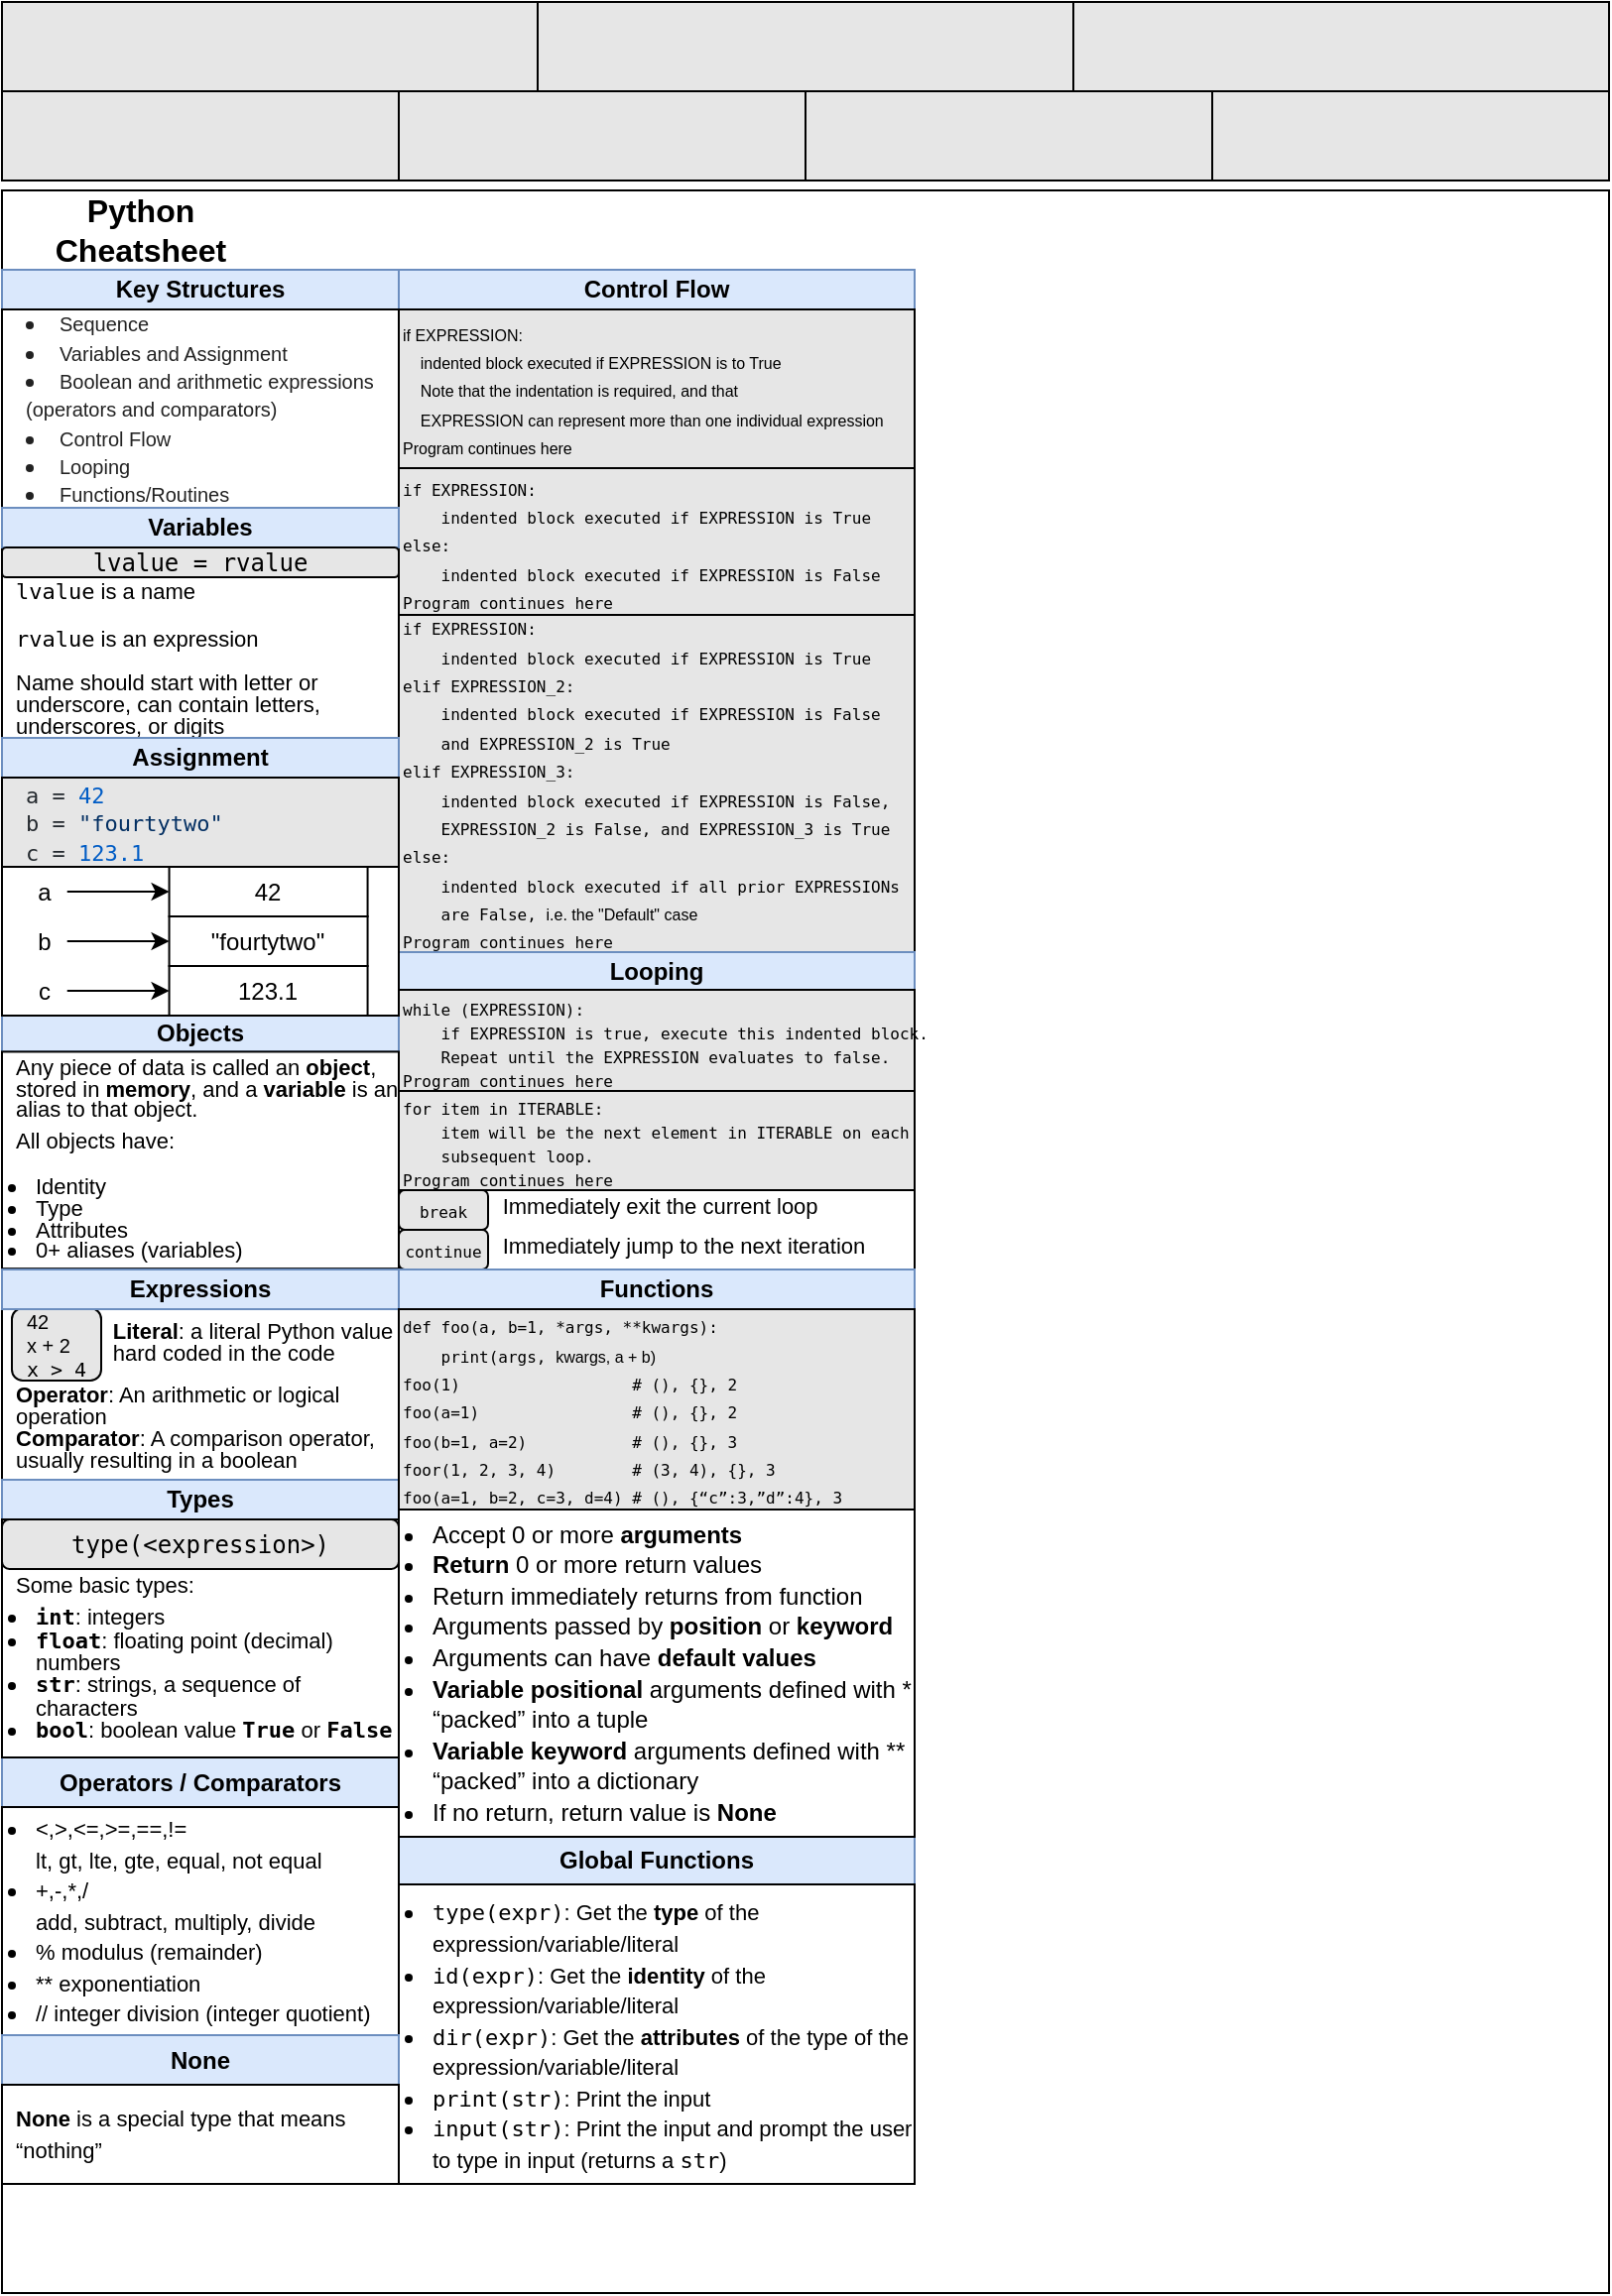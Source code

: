 <mxfile version="26.1.3">
  <diagram name="Page-1" id="VsGQaMHF4NAPsLCbY_zp">
    <mxGraphModel dx="1361" dy="2134" grid="1" gridSize="5" guides="1" tooltips="1" connect="1" arrows="1" fold="1" page="1" pageScale="1" pageWidth="850" pageHeight="1100" background="#FFFFFF" math="0" shadow="0">
      <root>
        <mxCell id="0" />
        <mxCell id="1" parent="0" />
        <mxCell id="xBWhjtgX0dWzdN7Rrsa9-1" value="" style="rounded=0;whiteSpace=wrap;html=1;fillColor=none;" parent="1" vertex="1">
          <mxGeometry x="20" y="20" width="810" height="1060" as="geometry" />
        </mxCell>
        <mxCell id="xBWhjtgX0dWzdN7Rrsa9-2" value="&lt;b&gt;&lt;font&gt;Python Cheatsheet&lt;/font&gt;&lt;/b&gt;" style="text;html=1;align=center;verticalAlign=middle;whiteSpace=wrap;rounded=0;fillColor=none;strokeColor=none;fontSize=16;" parent="1" vertex="1">
          <mxGeometry x="20" y="20" width="140" height="40" as="geometry" />
        </mxCell>
        <mxCell id="xBWhjtgX0dWzdN7Rrsa9-36" value="&lt;b&gt;Global Functions&lt;/b&gt;" style="rounded=0;whiteSpace=wrap;html=1;fillColor=#dae8fc;strokeColor=#6c8ebf;" parent="1" vertex="1">
          <mxGeometry x="220" y="850" width="260" height="24" as="geometry" />
        </mxCell>
        <mxCell id="xBWhjtgX0dWzdN7Rrsa9-37" value="&lt;blockquote style=&quot;margin: 10px 0px 0px 5px; border: medium; padding: 0px;&quot;&gt;&lt;div style=&quot;padding-bottom: 0px; margin-top: 0px; padding-left: 0px; padding-right: 0px; line-height: 130%;&quot;&gt;&lt;p&gt;&lt;/p&gt;&lt;ul style=&quot;padding-left: 10px; margin-bottom: 10px; margin-top: 10px;&quot;&gt;&lt;li&gt;&lt;font style=&quot;font-size: 11px; line-height: 130%;&quot; face=&quot;monospace&quot;&gt;type(expr)&lt;/font&gt;&lt;span style=&quot;font-size: 11px; line-height: 130%;&quot;&gt;: Get the &lt;b&gt;type&lt;/b&gt; of the expression/variable/literal&lt;/span&gt;&lt;br&gt;&lt;/li&gt;&lt;li&gt;&lt;span style=&quot;font-size: 11px; line-height: 130%;&quot;&gt;&lt;font face=&quot;monospace&quot;&gt;id(expr)&lt;/font&gt;: Get the &lt;b&gt;identity&lt;/b&gt; of the expression/variable/literal&lt;/span&gt;&lt;br&gt;&lt;/li&gt;&lt;li&gt;&lt;span style=&quot;font-size: 11px; line-height: 130%;&quot;&gt;&lt;font face=&quot;monospace&quot;&gt;dir(expr)&lt;/font&gt;: Get the &lt;b&gt;attributes&lt;/b&gt; of the type of the expression/variable/literal&lt;/span&gt;&lt;br&gt;&lt;/li&gt;&lt;li&gt;&lt;span style=&quot;font-size: 11px; line-height: 130%;&quot;&gt;&lt;font face=&quot;monospace&quot;&gt;print(str)&lt;/font&gt;: Print the input&lt;/span&gt;&lt;br&gt;&lt;/li&gt;&lt;li&gt;&lt;span style=&quot;font-size: 11px; line-height: 130%;&quot;&gt;&lt;font face=&quot;monospace&quot;&gt;input(str)&lt;/font&gt;: Print the input and prompt the user to type in input (returns a &lt;font face=&quot;monospace&quot;&gt;str&lt;/font&gt;)&lt;/span&gt;&lt;/li&gt;&lt;/ul&gt;&lt;/div&gt;&lt;/blockquote&gt;" style="rounded=0;whiteSpace=wrap;html=1;align=left;" parent="1" vertex="1">
          <mxGeometry x="220" y="874" width="260" height="151" as="geometry" />
        </mxCell>
        <mxCell id="xBWhjtgX0dWzdN7Rrsa9-41" value="&lt;b&gt;Control Flow&lt;/b&gt;" style="rounded=0;whiteSpace=wrap;html=1;fillColor=#dae8fc;strokeColor=#6c8ebf;" parent="1" vertex="1">
          <mxGeometry x="220" y="60" width="260" height="20" as="geometry" />
        </mxCell>
        <mxCell id="xBWhjtgX0dWzdN7Rrsa9-48" value="&lt;div style=&quot;margin-top: 0px; margin-bottom: 0px;&quot;&gt;&lt;pre&gt;&lt;font face=&quot;Helvetica&quot;&gt;&lt;font style=&quot;font-size: 8px;&quot;&gt;if EXPRESSION:&lt;br&gt;&lt;/font&gt;&lt;/font&gt;&lt;font face=&quot;Helvetica&quot;&gt;&lt;font style=&quot;font-size: 8px;&quot;&gt;    indented block executed if EXPRESSION is to True&lt;br&gt;&lt;/font&gt;&lt;/font&gt;&lt;font face=&quot;Helvetica&quot;&gt;&lt;font style=&quot;font-size: 8px;&quot;&gt;    Note that the indentation is required, and that&lt;br&gt;&lt;/font&gt;&lt;/font&gt;&lt;font face=&quot;Helvetica&quot;&gt;&lt;font style=&quot;font-size: 8px;&quot;&gt;    EXPRESSION can &lt;/font&gt;&lt;font style=&quot;white-space: normal; font-size: 8px;&quot;&gt;represent &lt;/font&gt;&lt;span style=&quot;font-size: 8px; white-space: normal;&quot;&gt;more &lt;/span&gt;&lt;span style=&quot;font-size: 8px; white-space: normal;&quot;&gt;than one individual expression&lt;br&gt;&lt;/span&gt;&lt;/font&gt;&lt;font face=&quot;Helvetica&quot;&gt;&lt;font style=&quot;font-size: 8px;&quot;&gt;Program continues here&lt;/font&gt;&lt;/font&gt;&lt;/pre&gt;&lt;/div&gt;" style="rounded=0;whiteSpace=wrap;html=1;align=left;fillColor=#E6E6E6;fontFamily=monospace;" parent="1" vertex="1">
          <mxGeometry x="220" y="80" width="260" height="80" as="geometry" />
        </mxCell>
        <mxCell id="xBWhjtgX0dWzdN7Rrsa9-49" value="&lt;pre style=&quot;margin-top: 0px; margin-bottom: 0px;&quot;&gt;&lt;font style=&quot;font-size: 8px;&quot;&gt;if EXPRESSION:&lt;br&gt;&lt;/font&gt;&lt;pre style=&quot;margin-top: 0px; margin-bottom: 0px;&quot;&gt;&lt;font style=&quot;font-size: 8px;&quot;&gt;    indented block executed if EXPRESSION is True&lt;br&gt;else:&lt;br&gt;    indented block executed if EXPRESSION is False&lt;br&gt;Program continues here&lt;/font&gt;&lt;/pre&gt;&lt;/pre&gt;" style="rounded=0;whiteSpace=wrap;html=1;align=left;fillColor=#E6E6E6;" parent="1" vertex="1">
          <mxGeometry x="220" y="160" width="260" height="75" as="geometry" />
        </mxCell>
        <mxCell id="xBWhjtgX0dWzdN7Rrsa9-50" value="&lt;pre style=&quot;margin-top: 0px; margin-bottom: 0px;&quot;&gt;&lt;font style=&quot;font-size: 8px;&quot;&gt;if EXPRESSION:  &lt;br&gt;&lt;/font&gt;&lt;pre style=&quot;margin-top: 0px; margin-bottom: 0px;&quot;&gt;&lt;font style=&quot;font-size: 8px;&quot;&gt;    indented block executed if EXPRESSION is True&lt;br&gt;elif EXPRESSION_2:&lt;br&gt;    indented block executed if EXPRESSION is False&lt;/font&gt;&lt;/pre&gt;&lt;pre style=&quot;margin-top: 0px; margin-bottom: 0px;&quot;&gt;&lt;font style=&quot;font-size: 8px;&quot;&gt;    and EXPRESSION_2 is True&lt;br&gt;elif EXPRESSION_3:&lt;br&gt;    indented block executed if EXPRESSION is False,&lt;/font&gt;&lt;/pre&gt;&lt;pre style=&quot;margin-top: 0px; margin-bottom: 0px;&quot;&gt;&lt;font style=&quot;font-size: 8px;&quot;&gt;    EXPRESSION_2 is False, and EXPRESSION_3 is True&lt;br&gt;else:&lt;br&gt;    indented block executed if all prior EXPRESSIONs&lt;/font&gt;&lt;/pre&gt;&lt;pre style=&quot;margin-top: 0px; margin-bottom: 0px;&quot;&gt;&lt;font style=&quot;font-size: 8px;&quot;&gt;    are False, &lt;/font&gt;&lt;span style=&quot;font-size: 8px; font-family: Helvetica; white-space: normal;&quot;&gt;i.e. the &quot;Default&quot; case&lt;/span&gt;&lt;/pre&gt;&lt;pre style=&quot;margin-top: 0px; margin-bottom: 0px;&quot;&gt;&lt;font style=&quot;font-size: 8px;&quot;&gt;Program continues here&lt;/font&gt;&lt;/pre&gt;&lt;/pre&gt;" style="rounded=0;whiteSpace=wrap;html=1;align=left;fillColor=#E6E6E6;" parent="1" vertex="1">
          <mxGeometry x="220" y="234" width="260" height="170" as="geometry" />
        </mxCell>
        <mxCell id="xBWhjtgX0dWzdN7Rrsa9-51" value="&lt;b&gt;Looping&lt;/b&gt;" style="rounded=0;whiteSpace=wrap;html=1;fillColor=#dae8fc;strokeColor=#6c8ebf;" parent="1" vertex="1">
          <mxGeometry x="220" y="404" width="260" height="19" as="geometry" />
        </mxCell>
        <mxCell id="xBWhjtgX0dWzdN7Rrsa9-53" value="&lt;div style=&quot;font-family: OperatorMonoLig-Book, Menlo, Monaco, &amp;quot;Courier New&amp;quot;, monospace; line-height: 18px; white-space: pre;&quot;&gt;&lt;pre style=&quot;margin-bottom: 0px; margin-top: 0px; line-height: 100%;&quot;&gt;&lt;font style=&quot;font-size: 8px; line-height: 100%;&quot;&gt;while (EXPRESSION):&lt;br&gt;&lt;/font&gt;&lt;pre style=&quot;margin-top: 0px; margin-bottom: 0px;&quot;&gt;&lt;font style=&quot;font-size: 8px; line-height: 100%;&quot;&gt;    if EXPRESSION is true, execute this &lt;/font&gt;&lt;font style=&quot;font-size: 8px; line-height: 100%;&quot;&gt;indented block.&lt;/font&gt;&lt;/pre&gt;&lt;pre style=&quot;margin-top: 0px; margin-bottom: 0px;&quot;&gt;&lt;font style=&quot;font-size: 8px; line-height: 100%;&quot;&gt;    Repeat until the EXPRESSION &lt;/font&gt;&lt;font style=&quot;font-size: 8px; line-height: 100%;&quot;&gt;evaluates to false.&lt;/font&gt;&lt;font style=&quot;font-size: 8px; line-height: 100%;&quot;&gt;&lt;br&gt;&lt;/font&gt;&lt;font style=&quot;font-size: 8px; line-height: 100%;&quot;&gt;Program continues here&lt;/font&gt;&lt;/pre&gt;&lt;/pre&gt;&lt;/div&gt;" style="rounded=0;whiteSpace=wrap;html=1;fillColor=#E6E6E6;align=left;" parent="1" vertex="1">
          <mxGeometry x="220" y="423" width="260" height="51" as="geometry" />
        </mxCell>
        <mxCell id="xBWhjtgX0dWzdN7Rrsa9-54" value="&lt;div style=&quot;font-family: OperatorMonoLig-Book, Menlo, Monaco, &amp;quot;Courier New&amp;quot;, monospace; line-height: 18px; white-space: pre;&quot;&gt;&lt;pre style=&quot;margin-bottom: 0px; margin-top: 0px; line-height: 100%;&quot;&gt;&lt;font style=&quot;font-size: 8px; line-height: 100%;&quot;&gt;for item in ITERABLE:&lt;br&gt;&lt;/font&gt;&lt;pre style=&quot;margin-top: 0px; margin-bottom: 0px;&quot;&gt;&lt;font style=&quot;font-size: 8px; line-height: 100%;&quot;&gt;    item will be the next element in ITERABLE on each&lt;/font&gt;&lt;/pre&gt;&lt;pre style=&quot;margin-top: 0px; margin-bottom: 0px;&quot;&gt;&lt;font style=&quot;font-size: 8px; line-height: 100%;&quot;&gt;    subsequent loop.&lt;br&gt;Program continues here&lt;/font&gt;&lt;/pre&gt;&lt;/pre&gt;&lt;/div&gt;" style="rounded=0;whiteSpace=wrap;html=1;fillColor=#E6E6E6;align=left;" parent="1" vertex="1">
          <mxGeometry x="220" y="474" width="260" height="50" as="geometry" />
        </mxCell>
        <mxCell id="xBWhjtgX0dWzdN7Rrsa9-56" value="&lt;div style=&quot;text-align: left; padding-top: 10px; margin-bottom: 5px;&quot;&gt;&lt;span style=&quot;font-size: 11px;&quot;&gt;&amp;nbsp; &amp;nbsp; &amp;nbsp; &amp;nbsp; &amp;nbsp;Immediately exit the current loop&lt;/span&gt;&lt;/div&gt;&lt;div style=&quot;text-align: left;&quot;&gt;&lt;span style=&quot;font-size: 11px;&quot;&gt;&amp;nbsp; &amp;nbsp; &amp;nbsp; &amp;nbsp; &amp;nbsp;Immediately jump to the next iteration&lt;/span&gt;&lt;br&gt;&lt;/div&gt;&lt;div style=&quot;text-align: left;&quot;&gt;&lt;span style=&quot;font-size: 11px;&quot;&gt;&lt;br&gt;&lt;/span&gt;&lt;/div&gt;" style="rounded=0;whiteSpace=wrap;html=1;" parent="1" vertex="1">
          <mxGeometry x="220" y="524" width="260" height="40" as="geometry" />
        </mxCell>
        <mxCell id="xBWhjtgX0dWzdN7Rrsa9-55" value="&lt;div style=&quot;text-align: start; font-family: OperatorMonoLig-Book, Menlo, Monaco, &amp;quot;Courier New&amp;quot;, monospace; line-height: 18px; white-space: pre;&quot;&gt;&lt;pre style=&quot;margin-bottom: 0px; margin-top: 0px; line-height: 100%;&quot;&gt;&lt;span style=&quot;font-size: 8px;&quot;&gt;break&lt;/span&gt;&lt;/pre&gt;&lt;/div&gt;" style="rounded=1;whiteSpace=wrap;html=1;fillColor=#E6E6E6;" parent="1" vertex="1">
          <mxGeometry x="220" y="524" width="45" height="20" as="geometry" />
        </mxCell>
        <mxCell id="xBWhjtgX0dWzdN7Rrsa9-57" value="&lt;div style=&quot;text-align: start; font-family: OperatorMonoLig-Book, Menlo, Monaco, &amp;quot;Courier New&amp;quot;, monospace; line-height: 18px; white-space: pre;&quot;&gt;&lt;pre style=&quot;margin-bottom: 0px; margin-top: 0px; line-height: 100%;&quot;&gt;&lt;span style=&quot;font-size: 8px;&quot;&gt;continue&lt;/span&gt;&lt;/pre&gt;&lt;/div&gt;" style="rounded=1;whiteSpace=wrap;html=1;fillColor=#E6E6E6;" parent="1" vertex="1">
          <mxGeometry x="220" y="544" width="45" height="20" as="geometry" />
        </mxCell>
        <mxCell id="xBWhjtgX0dWzdN7Rrsa9-58" value="&lt;b&gt;Operators / Comparators&lt;/b&gt;" style="rounded=0;whiteSpace=wrap;html=1;fillColor=#dae8fc;strokeColor=#6c8ebf;" parent="1" vertex="1">
          <mxGeometry x="20" y="810" width="200" height="25" as="geometry" />
        </mxCell>
        <mxCell id="xBWhjtgX0dWzdN7Rrsa9-59" value="&lt;blockquote style=&quot;margin: 10px 0px 0px 5px; border: medium; padding: 0px;&quot;&gt;&lt;div style=&quot;padding-bottom: 0px; margin-top: 0px; padding-left: 0px; padding-right: 0px; line-height: 130%;&quot;&gt;&lt;p&gt;&lt;/p&gt;&lt;p&gt;&lt;/p&gt;&lt;p&gt;&lt;/p&gt;&lt;p&gt;&lt;/p&gt;&lt;ul style=&quot;padding-left: 10px;&quot;&gt;&lt;li&gt;&lt;span style=&quot;font-size: 11px;&quot;&gt;&lt;font face=&quot;Helvetica&quot;&gt;&amp;lt;,&amp;gt;,&amp;lt;=,&amp;gt;=,==,!= &amp;nbsp; &amp;nbsp; &amp;nbsp; &amp;nbsp; &amp;nbsp; &amp;nbsp; &amp;nbsp; &amp;nbsp; &amp;nbsp; &amp;nbsp; &amp;nbsp; &amp;nbsp; &amp;nbsp; &amp;nbsp; &amp;nbsp; &amp;nbsp; lt, gt, lte, gte, equal, not equal&lt;/font&gt;&lt;/span&gt;&lt;/li&gt;&lt;li&gt;&lt;span style=&quot;font-size: 11px;&quot;&gt;&lt;font face=&quot;Helvetica&quot;&gt;+,-,*,/ &amp;nbsp; &amp;nbsp; &amp;nbsp; &amp;nbsp; &amp;nbsp; &amp;nbsp; &amp;nbsp; &amp;nbsp; &amp;nbsp; &amp;nbsp; &amp;nbsp; &amp;nbsp; &amp;nbsp; &amp;nbsp; &amp;nbsp; &amp;nbsp; &amp;nbsp; &amp;nbsp; &amp;nbsp; &amp;nbsp; &amp;nbsp; &amp;nbsp; add, subtract, multiply, divide&lt;/font&gt;&lt;/span&gt;&lt;/li&gt;&lt;li&gt;&lt;span style=&quot;font-size: 11px;&quot;&gt;&lt;font face=&quot;Helvetica&quot;&gt;% modulus (remainder)&lt;/font&gt;&lt;/span&gt;&lt;/li&gt;&lt;li&gt;&lt;span style=&quot;font-size: 11px;&quot;&gt;&lt;font face=&quot;Helvetica&quot;&gt;** exponentiation&lt;/font&gt;&lt;/span&gt;&lt;/li&gt;&lt;li&gt;&lt;span style=&quot;font-size: 11px;&quot;&gt;&lt;font face=&quot;Helvetica&quot;&gt;// integer division (integer quotient)&lt;/font&gt;&lt;/span&gt;&lt;/li&gt;&lt;/ul&gt;&lt;p&gt;&lt;/p&gt;&lt;p&gt;&lt;/p&gt;&lt;p&gt;&lt;/p&gt;&lt;/div&gt;&lt;/blockquote&gt;" style="rounded=0;whiteSpace=wrap;html=1;align=left;" parent="1" vertex="1">
          <mxGeometry x="20" y="835" width="200" height="115" as="geometry" />
        </mxCell>
        <mxCell id="6P4yh0mAgrU536swKlk3-1" value="&lt;pre style=&quot;margin-top: 0px; margin-bottom: 0px;&quot;&gt;&lt;br&gt;&lt;/pre&gt;" style="rounded=0;whiteSpace=wrap;html=1;align=left;fillColor=#E6E6E6;" parent="1" vertex="1">
          <mxGeometry x="20" y="-30" width="405" height="45" as="geometry" />
        </mxCell>
        <mxCell id="6P4yh0mAgrU536swKlk3-2" value="&lt;pre style=&quot;margin-top: 0px; margin-bottom: 0px;&quot;&gt;&lt;br&gt;&lt;/pre&gt;" style="rounded=0;whiteSpace=wrap;html=1;align=left;fillColor=#E6E6E6;" parent="1" vertex="1">
          <mxGeometry x="425" y="-30" width="405" height="45" as="geometry" />
        </mxCell>
        <mxCell id="6P4yh0mAgrU536swKlk3-3" value="&lt;pre style=&quot;margin-top: 0px; margin-bottom: 0px;&quot;&gt;&lt;br&gt;&lt;/pre&gt;" style="rounded=0;whiteSpace=wrap;html=1;align=left;fillColor=#E6E6E6;fontSize=17;" parent="1" vertex="1">
          <mxGeometry x="425" y="-30" width="205" height="45" as="geometry" />
        </mxCell>
        <mxCell id="6P4yh0mAgrU536swKlk3-5" value="&lt;pre style=&quot;margin-top: 0px; margin-bottom: 0px;&quot;&gt;&lt;br&gt;&lt;/pre&gt;" style="rounded=0;whiteSpace=wrap;html=1;align=left;fillColor=#E6E6E6;" parent="1" vertex="1">
          <mxGeometry x="220" y="-30" width="205" height="45" as="geometry" />
        </mxCell>
        <mxCell id="6P4yh0mAgrU536swKlk3-9" value="&lt;pre style=&quot;margin-top: 0px; margin-bottom: 0px;&quot;&gt;&lt;br&gt;&lt;/pre&gt;" style="rounded=0;whiteSpace=wrap;html=1;align=left;fillColor=#E6E6E6;" parent="1" vertex="1">
          <mxGeometry x="20" y="-75" width="270" height="45" as="geometry" />
        </mxCell>
        <mxCell id="6P4yh0mAgrU536swKlk3-10" value="&lt;pre style=&quot;margin-top: 0px; margin-bottom: 0px;&quot;&gt;&lt;br&gt;&lt;/pre&gt;" style="rounded=0;whiteSpace=wrap;html=1;align=left;fillColor=#E6E6E6;" parent="1" vertex="1">
          <mxGeometry x="290" y="-75" width="270" height="45" as="geometry" />
        </mxCell>
        <mxCell id="6P4yh0mAgrU536swKlk3-11" value="&lt;pre style=&quot;margin-top: 0px; margin-bottom: 0px;&quot;&gt;&lt;br&gt;&lt;/pre&gt;" style="rounded=0;whiteSpace=wrap;html=1;align=left;fillColor=#E6E6E6;" parent="1" vertex="1">
          <mxGeometry x="560" y="-75" width="270" height="45" as="geometry" />
        </mxCell>
        <mxCell id="xBWhjtgX0dWzdN7Rrsa9-5" value="Key Structures" style="rounded=0;whiteSpace=wrap;html=1;fillColor=#dae8fc;strokeColor=#6c8ebf;fontStyle=1" parent="1" vertex="1">
          <mxGeometry x="20" y="60" width="200" height="20" as="geometry" />
        </mxCell>
        <mxCell id="xBWhjtgX0dWzdN7Rrsa9-6" value="&lt;blockquote style=&quot;margin: 0px 0px 0px 10px; border: medium; padding: 0px;&quot;&gt;&lt;li style=&quot;caret-color: rgb(34, 34, 34); color: rgb(34, 34, 34);&quot;&gt;&lt;font style=&quot;font-size: 10px;&quot; face=&quot;Helvetica&quot;&gt;Sequence&lt;/font&gt;&lt;/li&gt;&lt;li style=&quot;caret-color: rgb(34, 34, 34); color: rgb(34, 34, 34);&quot;&gt;&lt;font style=&quot;font-size: 10px;&quot; face=&quot;Helvetica&quot;&gt;Variables and Assignment&lt;/font&gt;&lt;/li&gt;&lt;li style=&quot;caret-color: rgb(34, 34, 34); color: rgb(34, 34, 34);&quot;&gt;&lt;font style=&quot;font-size: 10px;&quot; face=&quot;Helvetica&quot;&gt;Boolean and arithmetic expressions (operators and comparators)&lt;/font&gt;&lt;/li&gt;&lt;li style=&quot;caret-color: rgb(34, 34, 34); color: rgb(34, 34, 34);&quot;&gt;&lt;font style=&quot;font-size: 10px;&quot; face=&quot;Helvetica&quot;&gt;Control Flow&lt;/font&gt;&lt;/li&gt;&lt;li style=&quot;caret-color: rgb(34, 34, 34); color: rgb(34, 34, 34);&quot;&gt;&lt;font style=&quot;font-size: 10px;&quot; face=&quot;Helvetica&quot;&gt;Looping&lt;/font&gt;&lt;/li&gt;&lt;li style=&quot;caret-color: rgb(34, 34, 34); color: rgb(34, 34, 34);&quot;&gt;&lt;font style=&quot;font-size: 10px;&quot; face=&quot;Helvetica&quot;&gt;Functions/Routines&lt;/font&gt;&lt;/li&gt;&lt;/blockquote&gt;" style="rounded=0;whiteSpace=wrap;html=1;align=left;" parent="1" vertex="1">
          <mxGeometry x="20" y="80" width="200" height="100" as="geometry" />
        </mxCell>
        <mxCell id="xBWhjtgX0dWzdN7Rrsa9-7" value="Variables" style="rounded=0;whiteSpace=wrap;html=1;fillColor=#dae8fc;strokeColor=#6c8ebf;fontStyle=1" parent="1" vertex="1">
          <mxGeometry x="20" y="180" width="200" height="20" as="geometry" />
        </mxCell>
        <mxCell id="xBWhjtgX0dWzdN7Rrsa9-8" value="&lt;blockquote style=&quot;margin: 10px 0px 0px 5px; border: medium; padding: 0px;&quot;&gt;&lt;div style=&quot;padding-bottom: 0px; margin-top: 0px; padding-left: 0px; padding-right: 0px; line-height: 90%;&quot;&gt;&lt;pre style=&quot;margin-top: 0px; margin-bottom: 0px;&quot;&gt;&lt;span style=&quot;font-size: 11px; font-family: Helvetica; white-space: normal;&quot;&gt;&lt;font face=&quot;monospace&quot;&gt;lvalue&lt;/font&gt;&lt;/span&gt;&lt;font style=&quot;font-size: 11px; white-space: normal;&quot; face=&quot;Helvetica&quot;&gt; is a name&lt;/font&gt;&lt;br&gt;&lt;/pre&gt;&lt;/div&gt;&lt;div style=&quot;padding-bottom: 0px; margin-top: 0px; padding-left: 0px; padding-right: 0px; line-height: 90%;&quot;&gt;&lt;pre style=&quot;margin-top: 0px; margin-bottom: 0px;&quot;&gt;&lt;font face=&quot;monospace&quot; style=&quot;white-space: normal; font-size: 11px;&quot;&gt;&lt;br&gt;&lt;/font&gt;&lt;/pre&gt;&lt;/div&gt;&lt;div style=&quot;padding-bottom: 0px; margin-top: 0px; padding-left: 0px; padding-right: 0px; line-height: 90%;&quot;&gt;&lt;pre style=&quot;margin-top: 0px; margin-bottom: 0px;&quot;&gt;&lt;font style=&quot;font-size: 11px;&quot;&gt;&lt;font face=&quot;monospace&quot; style=&quot;white-space: normal;&quot;&gt;rvalue&lt;/font&gt;&lt;font style=&quot;white-space: normal;&quot; face=&quot;Helvetica&quot;&gt; is an expression&lt;/font&gt;&lt;/font&gt;&lt;/pre&gt;&lt;/div&gt;&lt;div style=&quot;padding-bottom: 0px; margin-top: 0px; padding-left: 0px; padding-right: 0px; line-height: 90%;&quot;&gt;&lt;pre style=&quot;margin-top: 0px; margin-bottom: 0px;&quot;&gt;&lt;font style=&quot;font-size: 11px;&quot; face=&quot;Helvetica&quot;&gt;&lt;span style=&quot;white-space: normal;&quot;&gt;&lt;br&gt;&lt;/span&gt;&lt;/font&gt;&lt;/pre&gt;&lt;/div&gt;&lt;div style=&quot;padding-bottom: 0px; margin-top: 0px; padding-left: 0px; padding-right: 0px; line-height: 90%;&quot;&gt;&lt;pre style=&quot;margin-top: 0px; margin-bottom: 0px;&quot;&gt;&lt;font style=&quot;font-size: 11px;&quot; face=&quot;Helvetica&quot;&gt;&lt;span style=&quot;white-space: normal;&quot;&gt;Name should start with letter or underscore, can contain letters, underscores, or digits&lt;/span&gt;&lt;/font&gt;&lt;/pre&gt;&lt;/div&gt;&lt;/blockquote&gt;" style="rounded=0;whiteSpace=wrap;html=1;align=left;" parent="1" vertex="1">
          <mxGeometry x="20" y="206" width="200" height="90" as="geometry" />
        </mxCell>
        <mxCell id="xBWhjtgX0dWzdN7Rrsa9-9" value="&lt;pre style=&quot;text-align: left; margin-top: 0px; margin-bottom: 0px;&quot;&gt;&lt;span&gt;lvalue = rvalue&lt;/span&gt;&lt;/pre&gt;" style="rounded=1;whiteSpace=wrap;html=1;fillColor=#E6E6E6;" parent="1" vertex="1">
          <mxGeometry x="20" y="200" width="200" height="15" as="geometry" />
        </mxCell>
        <mxCell id="xBWhjtgX0dWzdN7Rrsa9-10" value="&lt;b&gt;Assignment&lt;/b&gt;" style="rounded=0;whiteSpace=wrap;html=1;fillColor=#dae8fc;strokeColor=#6c8ebf;" parent="1" vertex="1">
          <mxGeometry x="20" y="296" width="200" height="20" as="geometry" />
        </mxCell>
        <mxCell id="xBWhjtgX0dWzdN7Rrsa9-11" value="&lt;blockquote style=&quot;margin: 0px 0px 0px 10px; border: medium; padding: 0px;&quot;&gt;&lt;font style=&quot;font-size: 11px;&quot; face=&quot;monospace&quot;&gt;&lt;span style=&quot;caret-color: rgb(36, 41, 46); color: rgb(36, 41, 46); white-space: pre;&quot;&gt;a = &lt;/span&gt;&lt;span style=&quot;color: rgb(0, 92, 197); white-space: pre;&quot; class=&quot;hljs-number&quot;&gt;42&lt;br&gt;&lt;/span&gt;&lt;/font&gt;&lt;font style=&quot;font-size: 11px;&quot; face=&quot;monospace&quot;&gt;&lt;span style=&quot;caret-color: rgb(36, 41, 46); color: rgb(36, 41, 46); white-space: pre;&quot;&gt;b = &lt;/span&gt;&lt;span style=&quot;color: rgb(3, 47, 98); white-space: pre;&quot; class=&quot;hljs-string&quot;&gt;&quot;fourtytwo&quot;&lt;br&gt;&lt;/span&gt;&lt;/font&gt;&lt;font style=&quot;font-size: 11px;&quot; face=&quot;monospace&quot;&gt;&lt;span style=&quot;caret-color: rgb(36, 41, 46); color: rgb(36, 41, 46); white-space: pre;&quot;&gt;c = &lt;/span&gt;&lt;span style=&quot;color: rgb(0, 92, 197); white-space: pre;&quot; class=&quot;hljs-number&quot;&gt;123.1&lt;/span&gt;&lt;/font&gt;&lt;/blockquote&gt;" style="rounded=0;whiteSpace=wrap;html=1;align=left;fillColor=#E6E6E6;" parent="1" vertex="1">
          <mxGeometry x="20" y="316" width="200" height="45" as="geometry" />
        </mxCell>
        <mxCell id="xBWhjtgX0dWzdN7Rrsa9-31" value="&lt;b&gt;Objects&lt;/b&gt;" style="rounded=0;whiteSpace=wrap;html=1;fillColor=#dae8fc;strokeColor=#6c8ebf;" parent="1" vertex="1">
          <mxGeometry x="20" y="436" width="200" height="18.222" as="geometry" />
        </mxCell>
        <mxCell id="xBWhjtgX0dWzdN7Rrsa9-32" value="&lt;blockquote style=&quot;margin: 10px 0px 0px 5px; border: medium; padding: 0px;&quot;&gt;&lt;div style=&quot;padding-bottom: 0px; margin-top: 0px; padding-left: 0px; padding-right: 0px; line-height: 90%;&quot;&gt;&lt;p style=&quot;margin-bottom: 5px; margin-top: 5px;&quot;&gt;&lt;font style=&quot;font-size: 11px;&quot;&gt;Any piece of data is called an &lt;b&gt;object&lt;/b&gt;, stored in &lt;b&gt;memory&lt;/b&gt;, and a &lt;b&gt;variable&lt;/b&gt; is an alias to that object.&lt;/font&gt;&lt;/p&gt;&lt;p style=&quot;margin-bottom: 5px; margin-top: 5px;&quot;&gt;&lt;font style=&quot;font-size: 11px;&quot;&gt;All objects have:&lt;/font&gt;&lt;/p&gt;&lt;p&gt;&lt;/p&gt;&lt;ul style=&quot;padding-left: 10px; margin-top: 5px; margin-bottom: 5px;&quot;&gt;&lt;li&gt;&lt;font style=&quot;font-size: 11px;&quot;&gt;Identity&lt;br&gt;&lt;/font&gt;&lt;/li&gt;&lt;li&gt;&lt;font style=&quot;font-size: 11px;&quot;&gt;Type&lt;/font&gt;&lt;/li&gt;&lt;li&gt;&lt;font style=&quot;font-size: 11px;&quot;&gt;Attributes&lt;/font&gt;&lt;/li&gt;&lt;li&gt;&lt;font style=&quot;font-size: 11px;&quot;&gt;0+ aliases (variables)&lt;/font&gt;&lt;/li&gt;&lt;/ul&gt;&lt;p&gt;&lt;/p&gt;&lt;/div&gt;&lt;/blockquote&gt;" style="rounded=0;whiteSpace=wrap;html=1;align=left;" parent="1" vertex="1">
          <mxGeometry x="20" y="454.222" width="200" height="109.333" as="geometry" />
        </mxCell>
        <mxCell id="xBWhjtgX0dWzdN7Rrsa9-39" value="&lt;blockquote style=&quot;margin: 10px 0px 0px 5px; border: medium; padding: 0px;&quot;&gt;&lt;div style=&quot;padding-bottom: 0px; margin-top: 0px; padding-left: 0px; padding-right: 0px; line-height: 90%;&quot;&gt;&lt;p style=&quot;margin-top: 0px; margin-bottom: 0px;&quot;&gt;&lt;font style=&quot;font-size: 11px;&quot;&gt;&lt;b&gt;&amp;nbsp; &amp;nbsp; &amp;nbsp; &amp;nbsp; &amp;nbsp; &amp;nbsp; &amp;nbsp; &amp;nbsp; Literal&lt;/b&gt;: a literal &lt;/font&gt;&lt;span style=&quot;font-size: 11px;&quot;&gt;Python value&lt;/span&gt;&lt;/p&gt;&lt;p style=&quot;margin-top: 0px; margin-bottom: 0px;&quot;&gt;&lt;font style=&quot;font-size: 11px;&quot;&gt;&amp;nbsp; &amp;nbsp; &amp;nbsp; &amp;nbsp; &amp;nbsp; &amp;nbsp; &amp;nbsp; &amp;nbsp; hard coded in the&amp;nbsp;&lt;/font&gt;&lt;span style=&quot;font-size: 11px;&quot;&gt;code&lt;/span&gt;&lt;/p&gt;&lt;p style=&quot;margin-top: 0px; margin-bottom: 0px;&quot;&gt;&lt;br&gt;&lt;/p&gt;&lt;p style=&quot;margin-top: 0px; margin-bottom: 0px;&quot;&gt;&lt;font style=&quot;font-size: 11px;&quot;&gt;&lt;b&gt;Operator&lt;/b&gt;: An arithmetic or logical operation&lt;/font&gt;&lt;/p&gt;&lt;p style=&quot;margin-top: 0px; margin-bottom: 0px;&quot;&gt;&lt;font style=&quot;font-size: 11px;&quot;&gt;&lt;b&gt;Comparator&lt;/b&gt;: A comparison operator, usually resulting in a boolean&lt;/font&gt;&lt;/p&gt;&lt;/div&gt;&lt;/blockquote&gt;" style="rounded=0;whiteSpace=wrap;html=1;align=left;" parent="1" vertex="1">
          <mxGeometry x="20" y="573.56" width="200" height="96.44" as="geometry" />
        </mxCell>
        <mxCell id="xBWhjtgX0dWzdN7Rrsa9-40" value="&lt;pre style=&quot;text-align: left; margin-top: 0px; margin-bottom: 0px;&quot;&gt;&lt;font face=&quot;Helvetica&quot; style=&quot;font-size: 10px; white-space: normal;&quot;&gt;42&lt;/font&gt;&lt;/pre&gt;&lt;pre style=&quot;text-align: left; margin-top: 0px; margin-bottom: 0px;&quot;&gt;&lt;span style=&quot;font-size: 10px; font-family: Helvetica; white-space: normal;&quot;&gt;x + 2&lt;/span&gt;&lt;br&gt;&lt;/pre&gt;&lt;pre style=&quot;text-align: left; margin-top: 0px; margin-bottom: 0px;&quot;&gt;&lt;font style=&quot;font-size: 10px;&quot;&gt;x &amp;gt; 4&lt;/font&gt;&lt;/pre&gt;" style="rounded=1;whiteSpace=wrap;html=1;fillColor=#E6E6E6;fontSize=8;" parent="1" vertex="1">
          <mxGeometry x="25" y="583.56" width="45" height="36.44" as="geometry" />
        </mxCell>
        <mxCell id="xBWhjtgX0dWzdN7Rrsa9-33" value="&lt;b&gt;Types&lt;/b&gt;" style="rounded=0;whiteSpace=wrap;html=1;fillColor=#dae8fc;strokeColor=#6c8ebf;" parent="1" vertex="1">
          <mxGeometry x="20" y="670" width="200" height="20" as="geometry" />
        </mxCell>
        <mxCell id="xBWhjtgX0dWzdN7Rrsa9-34" value="&lt;blockquote style=&quot;margin: 10px 0px 0px 5px; border: medium; padding: 0px;&quot;&gt;&lt;div style=&quot;padding-bottom: 0px; margin-top: 0px; padding-left: 0px; padding-right: 0px; line-height: 90%; margin-bottom: 0px;&quot;&gt;&lt;p style=&quot;margin-top: 0px; margin-bottom: 0px;&quot;&gt;&lt;font style=&quot;font-size: 11px;&quot;&gt;&lt;br&gt;&lt;/font&gt;&lt;/p&gt;&lt;p style=&quot;margin-top: 0px; margin-bottom: 0px;&quot;&gt;&lt;font style=&quot;font-size: 11px;&quot;&gt;&lt;br&gt;&lt;/font&gt;&lt;/p&gt;&lt;p style=&quot;margin-top: 0px; margin-bottom: 0px;&quot;&gt;&lt;font style=&quot;font-size: 11px;&quot;&gt;Some basic types:&lt;/font&gt;&lt;/p&gt;&lt;p style=&quot;margin-top: 0px; margin-bottom: 0px;&quot;&gt;&lt;/p&gt;&lt;ul style=&quot;padding-left: 10px; margin-top: 5px; margin-bottom: 5px;&quot;&gt;&lt;li&gt;&lt;font style=&quot;font-size: 11px;&quot;&gt;&lt;font face=&quot;monospace&quot;&gt;&lt;b&gt;int&lt;/b&gt;&lt;/font&gt;: integers&lt;br&gt;&lt;/font&gt;&lt;/li&gt;&lt;li&gt;&lt;font style=&quot;font-size: 11px;&quot;&gt;&lt;font face=&quot;monospace&quot;&gt;&lt;b&gt;float&lt;/b&gt;&lt;/font&gt;: floating point (decimal) numbers&lt;br&gt;&lt;/font&gt;&lt;/li&gt;&lt;li&gt;&lt;font style=&quot;font-size: 11px;&quot;&gt;&lt;font face=&quot;monospace&quot;&gt;&lt;b&gt;str&lt;/b&gt;&lt;/font&gt;: strings, a sequence of characters&lt;br&gt;&lt;/font&gt;&lt;/li&gt;&lt;li&gt;&lt;font style=&quot;font-size: 11px;&quot;&gt;&lt;font face=&quot;monospace&quot;&gt;&lt;b&gt;bool&lt;/b&gt;&lt;/font&gt;: boolean value &lt;font face=&quot;monospace&quot;&gt;&lt;b&gt;True&lt;/b&gt;&lt;/font&gt; or &lt;font face=&quot;monospace&quot;&gt;&lt;b&gt;False&lt;/b&gt;&lt;/font&gt;&lt;/font&gt;&lt;br&gt;&lt;/li&gt;&lt;/ul&gt;&lt;p&gt;&lt;/p&gt;&lt;/div&gt;&lt;/blockquote&gt;" style="rounded=0;whiteSpace=wrap;html=1;align=left;" parent="1" vertex="1">
          <mxGeometry x="20" y="690" width="200" height="120" as="geometry" />
        </mxCell>
        <mxCell id="xBWhjtgX0dWzdN7Rrsa9-35" value="&lt;pre style=&quot;text-align: left; margin-top: 0px; margin-bottom: 0px;&quot;&gt;&lt;span&gt;type(&amp;lt;expression&amp;gt;)&lt;/span&gt;&lt;/pre&gt;" style="rounded=1;whiteSpace=wrap;html=1;fillColor=#E6E6E6;" parent="1" vertex="1">
          <mxGeometry x="20" y="690" width="200" height="25" as="geometry" />
        </mxCell>
        <mxCell id="6P4yh0mAgrU536swKlk3-18" value="" style="group" parent="1" vertex="1" connectable="0">
          <mxGeometry x="20" y="361" width="200" height="75" as="geometry" />
        </mxCell>
        <mxCell id="xBWhjtgX0dWzdN7Rrsa9-14" value="" style="rounded=0;whiteSpace=wrap;html=1;" parent="6P4yh0mAgrU536swKlk3-18" vertex="1">
          <mxGeometry width="200" height="75" as="geometry" />
        </mxCell>
        <mxCell id="6P4yh0mAgrU536swKlk3-17" value="" style="group" parent="6P4yh0mAgrU536swKlk3-18" vertex="1" connectable="0">
          <mxGeometry x="11.429" width="172.857" height="75" as="geometry" />
        </mxCell>
        <mxCell id="xBWhjtgX0dWzdN7Rrsa9-15" value="42" style="rounded=0;whiteSpace=wrap;html=1;" parent="6P4yh0mAgrU536swKlk3-17" vertex="1">
          <mxGeometry x="72.857" width="100" height="25" as="geometry" />
        </mxCell>
        <mxCell id="xBWhjtgX0dWzdN7Rrsa9-16" value="&quot;fourtytwo&quot;" style="rounded=0;whiteSpace=wrap;html=1;" parent="6P4yh0mAgrU536swKlk3-17" vertex="1">
          <mxGeometry x="72.857" y="25" width="100" height="25" as="geometry" />
        </mxCell>
        <mxCell id="xBWhjtgX0dWzdN7Rrsa9-17" value="123.1" style="rounded=0;whiteSpace=wrap;html=1;" parent="6P4yh0mAgrU536swKlk3-17" vertex="1">
          <mxGeometry x="72.857" y="50" width="100" height="25" as="geometry" />
        </mxCell>
        <mxCell id="xBWhjtgX0dWzdN7Rrsa9-22" value="a" style="text;html=1;align=center;verticalAlign=middle;whiteSpace=wrap;rounded=0;" parent="6P4yh0mAgrU536swKlk3-17" vertex="1">
          <mxGeometry y="5" width="21.429" height="15" as="geometry" />
        </mxCell>
        <mxCell id="xBWhjtgX0dWzdN7Rrsa9-24" value="b" style="text;html=1;align=center;verticalAlign=middle;whiteSpace=wrap;rounded=0;" parent="6P4yh0mAgrU536swKlk3-17" vertex="1">
          <mxGeometry y="30" width="21.429" height="15" as="geometry" />
        </mxCell>
        <mxCell id="xBWhjtgX0dWzdN7Rrsa9-26" value="c" style="text;html=1;align=center;verticalAlign=middle;whiteSpace=wrap;rounded=0;" parent="6P4yh0mAgrU536swKlk3-17" vertex="1">
          <mxGeometry y="55" width="21.429" height="15" as="geometry" />
        </mxCell>
        <mxCell id="xBWhjtgX0dWzdN7Rrsa9-30" style="edgeStyle=orthogonalEdgeStyle;rounded=0;orthogonalLoop=1;jettySize=auto;html=1;exitX=1;exitY=0.5;exitDx=0;exitDy=0;entryX=0;entryY=0.5;entryDx=0;entryDy=0;" parent="6P4yh0mAgrU536swKlk3-17" source="xBWhjtgX0dWzdN7Rrsa9-22" target="xBWhjtgX0dWzdN7Rrsa9-15" edge="1">
          <mxGeometry relative="1" as="geometry" />
        </mxCell>
        <mxCell id="xBWhjtgX0dWzdN7Rrsa9-29" style="edgeStyle=orthogonalEdgeStyle;rounded=0;orthogonalLoop=1;jettySize=auto;html=1;exitX=1;exitY=0.5;exitDx=0;exitDy=0;entryX=0;entryY=0.5;entryDx=0;entryDy=0;" parent="6P4yh0mAgrU536swKlk3-17" source="xBWhjtgX0dWzdN7Rrsa9-24" target="xBWhjtgX0dWzdN7Rrsa9-16" edge="1">
          <mxGeometry relative="1" as="geometry" />
        </mxCell>
        <mxCell id="xBWhjtgX0dWzdN7Rrsa9-28" style="edgeStyle=orthogonalEdgeStyle;rounded=0;orthogonalLoop=1;jettySize=auto;html=1;exitX=1;exitY=0.5;exitDx=0;exitDy=0;entryX=0;entryY=0.5;entryDx=0;entryDy=0;" parent="6P4yh0mAgrU536swKlk3-17" source="xBWhjtgX0dWzdN7Rrsa9-26" target="xBWhjtgX0dWzdN7Rrsa9-17" edge="1">
          <mxGeometry relative="1" as="geometry" />
        </mxCell>
        <mxCell id="xBWhjtgX0dWzdN7Rrsa9-38" value="&lt;b&gt;Expressions&lt;/b&gt;" style="rounded=0;whiteSpace=wrap;html=1;fillColor=#dae8fc;strokeColor=#6c8ebf;" parent="1" vertex="1">
          <mxGeometry x="20" y="564" width="200" height="20" as="geometry" />
        </mxCell>
        <mxCell id="6P4yh0mAgrU536swKlk3-24" style="edgeStyle=none;curved=1;rounded=0;orthogonalLoop=1;jettySize=auto;html=1;entryX=1;entryY=0.5;entryDx=0;entryDy=0;fontSize=12;startSize=8;endSize=8;" parent="1" source="xBWhjtgX0dWzdN7Rrsa9-48" target="xBWhjtgX0dWzdN7Rrsa9-48" edge="1">
          <mxGeometry relative="1" as="geometry" />
        </mxCell>
        <mxCell id="rt1N88s9a_B3tyHPrRoH-1" value="&lt;b&gt;Functions&lt;/b&gt;" style="rounded=0;whiteSpace=wrap;html=1;fillColor=#dae8fc;strokeColor=#6c8ebf;" vertex="1" parent="1">
          <mxGeometry x="220" y="564" width="260" height="20" as="geometry" />
        </mxCell>
        <mxCell id="rt1N88s9a_B3tyHPrRoH-2" value="&lt;blockquote style=&quot;margin: 10px 0px 0px 5px; border: medium; padding: 0px;&quot;&gt;&lt;div style=&quot;padding-bottom: 0px; margin-top: 0px; padding-left: 0px; padding-right: 0px; line-height: 130%;&quot;&gt;&lt;p&gt;&lt;/p&gt;&lt;ul style=&quot;padding-left: 10px;&quot;&gt;&lt;li&gt;Accept 0 or more &lt;b&gt;arguments&lt;/b&gt;&lt;/li&gt;&lt;li&gt;&lt;b&gt;Return&lt;/b&gt;&amp;nbsp;0 or more return values&lt;/li&gt;&lt;li&gt;Return immediately returns from function&lt;/li&gt;&lt;li&gt;Arguments passed by &lt;b&gt;position&lt;/b&gt; or &lt;b&gt;keyword&lt;/b&gt;&lt;/li&gt;&lt;li&gt;Arguments can have &lt;b&gt;default values&lt;/b&gt;&lt;/li&gt;&lt;li&gt;&lt;b&gt;Variable positional&lt;/b&gt;&amp;nbsp;arguments defined with * “packed” into a tuple&lt;/li&gt;&lt;li&gt;&lt;b&gt;Variable keyword&lt;/b&gt; arguments defined with ** “packed” into a dictionary&lt;/li&gt;&lt;li&gt;If no return, return value is &lt;b&gt;None&lt;/b&gt;&lt;/li&gt;&lt;/ul&gt;&lt;/div&gt;&lt;/blockquote&gt;" style="rounded=0;whiteSpace=wrap;html=1;align=left;" vertex="1" parent="1">
          <mxGeometry x="220" y="685" width="260" height="165" as="geometry" />
        </mxCell>
        <mxCell id="rt1N88s9a_B3tyHPrRoH-3" value="&lt;pre style=&quot;margin-top: 0px; margin-bottom: 0px;&quot;&gt;&lt;span style=&quot;font-size: 8px;&quot;&gt;def foo(a, b=1, *args, **kwargs):&lt;/span&gt;&lt;/pre&gt;&lt;pre style=&quot;margin-top: 0px; margin-bottom: 0px;&quot;&gt;&lt;span style=&quot;font-size: 8px;&quot;&gt;    print(args, &lt;/span&gt;&lt;span style=&quot;font-size: 8px; font-family: Helvetica; white-space: normal;&quot;&gt;kwargs,&amp;nbsp;&lt;/span&gt;&lt;span style=&quot;font-size: 8px; font-family: Helvetica; white-space: normal;&quot;&gt;a + b)&lt;/span&gt;&lt;/pre&gt;&lt;pre style=&quot;margin-top: 0px; margin-bottom: 0px;&quot;&gt;&lt;span style=&quot;font-size: 8px;&quot;&gt;foo(1)                  # (), {}, 2&lt;/span&gt;&lt;/pre&gt;&lt;pre style=&quot;margin-top: 0px; margin-bottom: 0px;&quot;&gt;&lt;span style=&quot;font-size: 8px;&quot;&gt;foo(a=1)                # (), {}, 2&lt;/span&gt;&lt;/pre&gt;&lt;pre style=&quot;margin-top: 0px; margin-bottom: 0px;&quot;&gt;&lt;span style=&quot;font-size: 8px;&quot;&gt;foo(b=1, a=2)           # (), {}, 3&lt;/span&gt;&lt;/pre&gt;&lt;pre style=&quot;margin-top: 0px; margin-bottom: 0px;&quot;&gt;&lt;span style=&quot;font-size: 8px;&quot;&gt;foor(1, 2, 3, 4)        # (3, 4), {}, 3&lt;/span&gt;&lt;/pre&gt;&lt;pre style=&quot;margin-top: 0px; margin-bottom: 0px;&quot;&gt;&lt;span style=&quot;font-size: 8px;&quot;&gt;foo(a=1, b=2, c=3, d=4) # (), {“c”:3,”d”:4}, 3 &lt;/span&gt;&lt;/pre&gt;" style="rounded=0;whiteSpace=wrap;html=1;align=left;fillColor=#E6E6E6;" vertex="1" parent="1">
          <mxGeometry x="220" y="584" width="260" height="101" as="geometry" />
        </mxCell>
        <mxCell id="rt1N88s9a_B3tyHPrRoH-4" value="&lt;b&gt;None&lt;/b&gt;" style="rounded=0;whiteSpace=wrap;html=1;fillColor=#dae8fc;strokeColor=#6c8ebf;" vertex="1" parent="1">
          <mxGeometry x="20" y="950" width="200" height="25" as="geometry" />
        </mxCell>
        <mxCell id="rt1N88s9a_B3tyHPrRoH-5" value="&lt;blockquote style=&quot;margin: 10px 0px 0px 5px; border: medium; padding: 0px;&quot;&gt;&lt;div style=&quot;padding-bottom: 0px; margin-top: 0px; padding-left: 0px; padding-right: 0px; line-height: 130%;&quot;&gt;&lt;p&gt;&lt;/p&gt;&lt;p&gt;&lt;/p&gt;&lt;p&gt;&lt;/p&gt;&lt;p&gt;&lt;/p&gt;&lt;b style=&quot;font-size: 11px;&quot;&gt;None&lt;/b&gt;&lt;span style=&quot;font-size: 11px;&quot;&gt; is a special type that means “nothing”&lt;/span&gt;&lt;br&gt;&lt;p&gt;&lt;/p&gt;&lt;p&gt;&lt;/p&gt;&lt;p&gt;&lt;/p&gt;&lt;/div&gt;&lt;/blockquote&gt;" style="rounded=0;whiteSpace=wrap;html=1;align=left;" vertex="1" parent="1">
          <mxGeometry x="20" y="975" width="200" height="50" as="geometry" />
        </mxCell>
      </root>
    </mxGraphModel>
  </diagram>
</mxfile>
